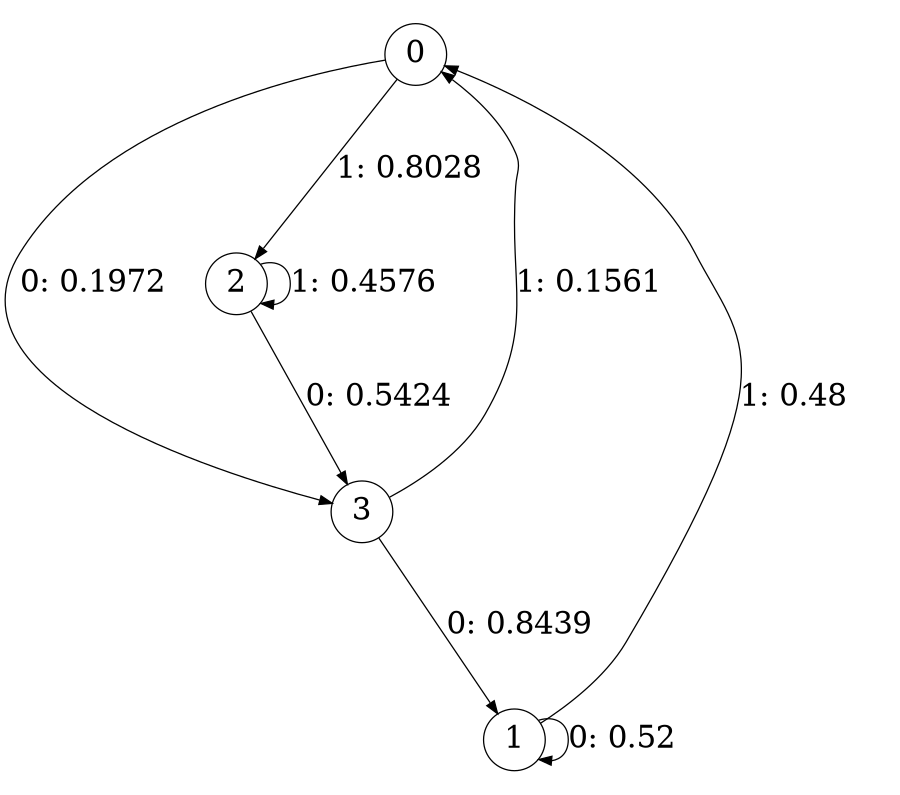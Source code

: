 digraph "ch10faceL2" {
size = "6,8.5";
ratio = "fill";
node [shape = circle];
node [fontsize = 24];
edge [fontsize = 24];
0 -> 3 [label = "0: 0.1972   "];
0 -> 2 [label = "1: 0.8028   "];
1 -> 1 [label = "0: 0.52     "];
1 -> 0 [label = "1: 0.48     "];
2 -> 3 [label = "0: 0.5424   "];
2 -> 2 [label = "1: 0.4576   "];
3 -> 1 [label = "0: 0.8439   "];
3 -> 0 [label = "1: 0.1561   "];
}
